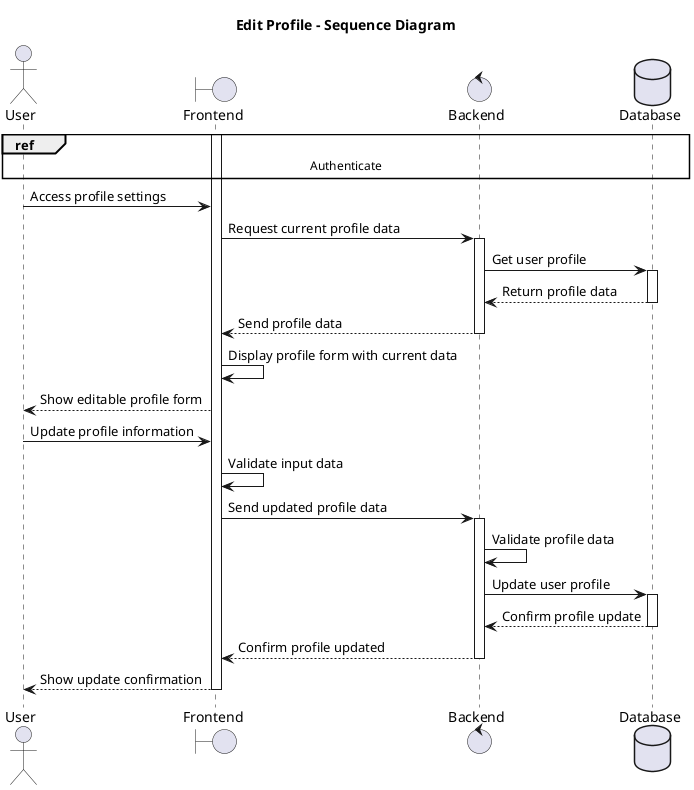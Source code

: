 @startuml
title Edit Profile - Sequence Diagram

actor User
boundary Frontend
control Backend
database Database

ref over User, Database: Authenticate

activate Frontend

User -> Frontend: Access profile settings
Frontend -> Backend: Request current profile data
activate Backend

Backend -> Database: Get user profile
activate Database
Database --> Backend: Return profile data
deactivate Database

Backend --> Frontend: Send profile data
deactivate Backend

Frontend -> Frontend: Display profile form with current data
Frontend --> User: Show editable profile form

User -> Frontend: Update profile information
Frontend -> Frontend: Validate input data

Frontend -> Backend: Send updated profile data
activate Backend

Backend -> Backend: Validate profile data
Backend -> Database: Update user profile
activate Database
Database --> Backend: Confirm profile update
deactivate Database

Backend --> Frontend: Confirm profile updated
deactivate Backend

Frontend --> User: Show update confirmation
deactivate Frontend

@enduml